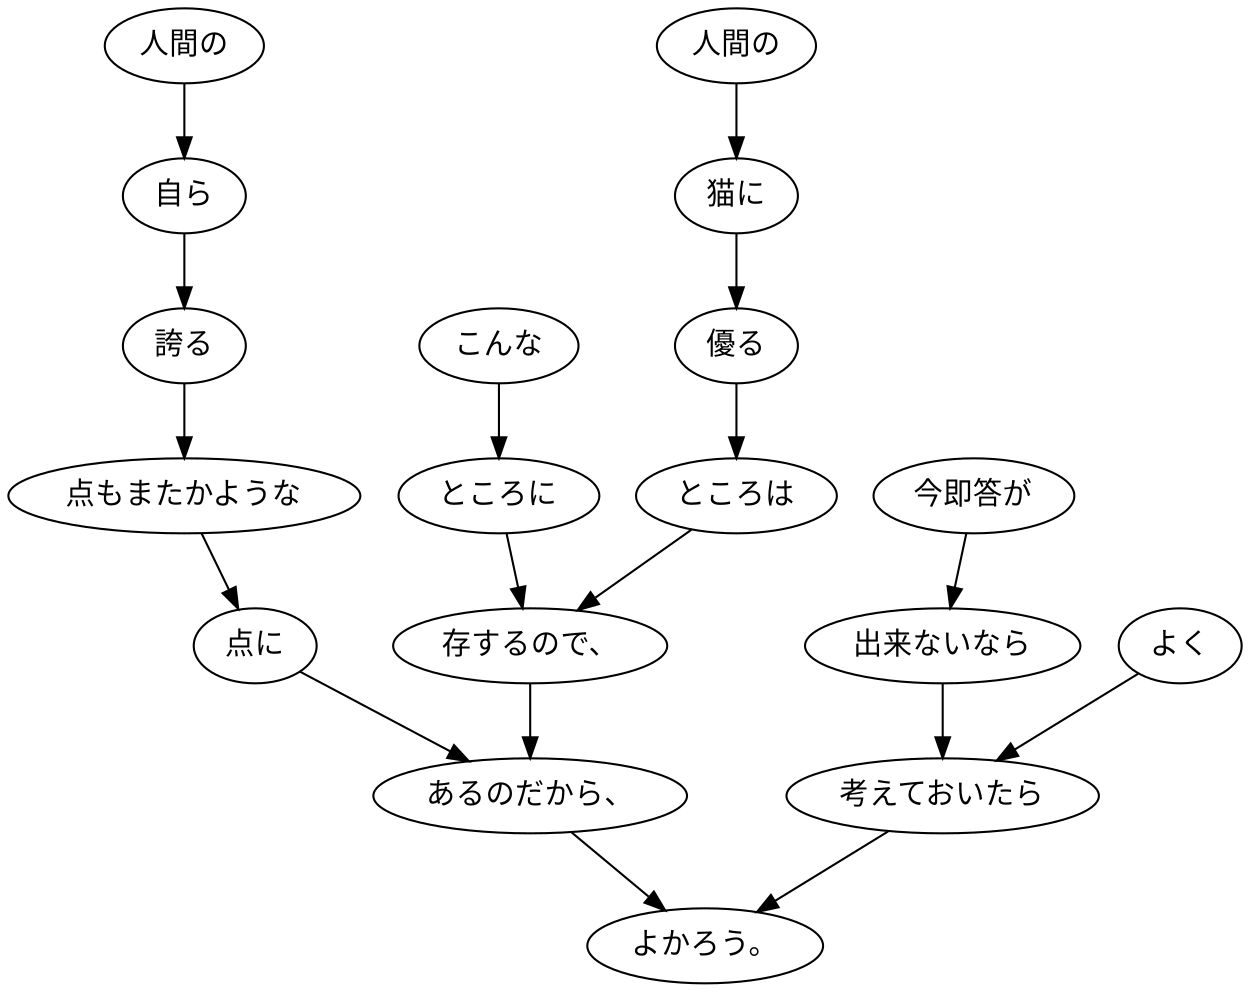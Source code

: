 digraph graph4025 {
	node0 [label="人間の"];
	node1 [label="猫に"];
	node2 [label="優る"];
	node3 [label="ところは"];
	node4 [label="こんな"];
	node5 [label="ところに"];
	node6 [label="存するので、"];
	node7 [label="人間の"];
	node8 [label="自ら"];
	node9 [label="誇る"];
	node10 [label="点もまたかような"];
	node11 [label="点に"];
	node12 [label="あるのだから、"];
	node13 [label="今即答が"];
	node14 [label="出来ないなら"];
	node15 [label="よく"];
	node16 [label="考えておいたら"];
	node17 [label="よかろう。"];
	node0 -> node1;
	node1 -> node2;
	node2 -> node3;
	node3 -> node6;
	node4 -> node5;
	node5 -> node6;
	node6 -> node12;
	node7 -> node8;
	node8 -> node9;
	node9 -> node10;
	node10 -> node11;
	node11 -> node12;
	node12 -> node17;
	node13 -> node14;
	node14 -> node16;
	node15 -> node16;
	node16 -> node17;
}
